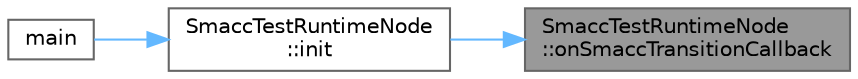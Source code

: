 digraph "SmaccTestRuntimeNode::onSmaccTransitionCallback"
{
 // LATEX_PDF_SIZE
  bgcolor="transparent";
  edge [fontname=Helvetica,fontsize=10,labelfontname=Helvetica,labelfontsize=10];
  node [fontname=Helvetica,fontsize=10,shape=box,height=0.2,width=0.4];
  rankdir="RL";
  Node1 [label="SmaccTestRuntimeNode\l::onSmaccTransitionCallback",height=0.2,width=0.4,color="gray40", fillcolor="grey60", style="filled", fontcolor="black",tooltip=" "];
  Node1 -> Node2 [dir="back",color="steelblue1",style="solid"];
  Node2 [label="SmaccTestRuntimeNode\l::init",height=0.2,width=0.4,color="grey40", fillcolor="white", style="filled",URL="$classSmaccTestRuntimeNode.html#a8a75b2f3884af285826c7168753b8886",tooltip=" "];
  Node2 -> Node3 [dir="back",color="steelblue1",style="solid"];
  Node3 [label="main",height=0.2,width=0.4,color="grey40", fillcolor="white", style="filled",URL="$smacc__runtime__test__node_8cpp.html#a3c04138a5bfe5d72780bb7e82a18e627",tooltip=" "];
}
